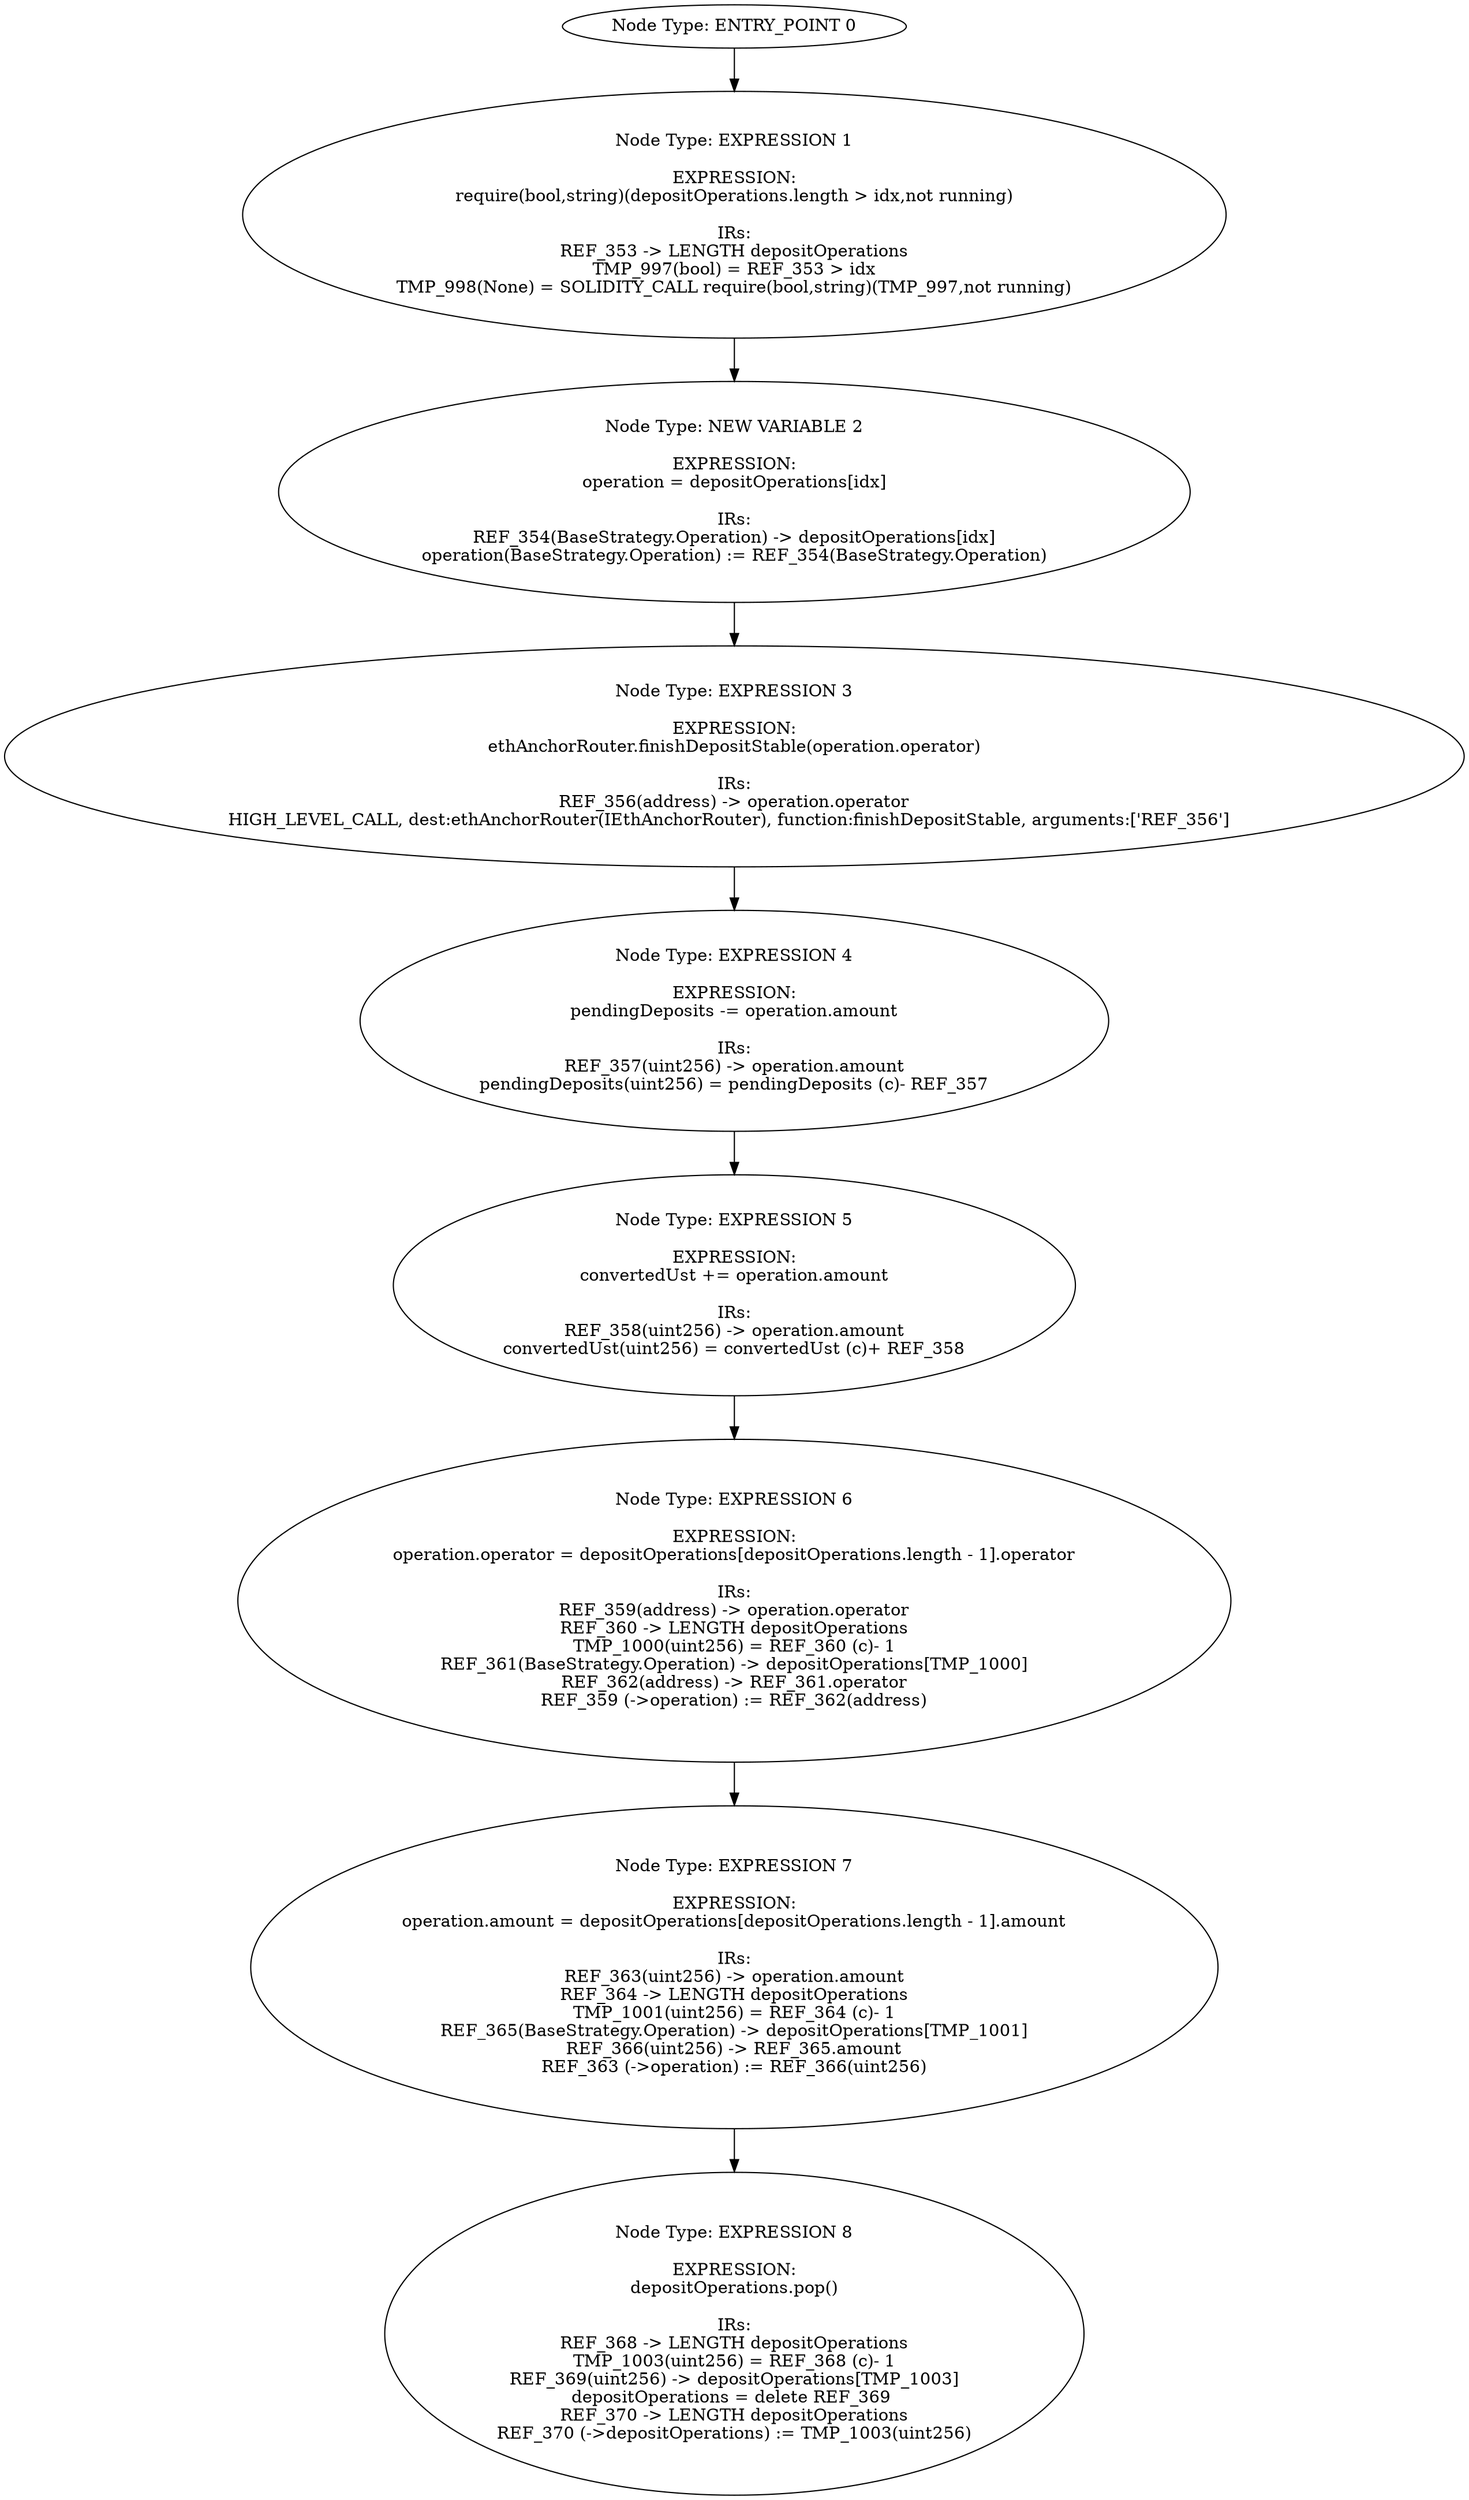 digraph{
0[label="Node Type: ENTRY_POINT 0
"];
0->1;
1[label="Node Type: EXPRESSION 1

EXPRESSION:
require(bool,string)(depositOperations.length > idx,not running)

IRs:
REF_353 -> LENGTH depositOperations
TMP_997(bool) = REF_353 > idx
TMP_998(None) = SOLIDITY_CALL require(bool,string)(TMP_997,not running)"];
1->2;
2[label="Node Type: NEW VARIABLE 2

EXPRESSION:
operation = depositOperations[idx]

IRs:
REF_354(BaseStrategy.Operation) -> depositOperations[idx]
operation(BaseStrategy.Operation) := REF_354(BaseStrategy.Operation)"];
2->3;
3[label="Node Type: EXPRESSION 3

EXPRESSION:
ethAnchorRouter.finishDepositStable(operation.operator)

IRs:
REF_356(address) -> operation.operator
HIGH_LEVEL_CALL, dest:ethAnchorRouter(IEthAnchorRouter), function:finishDepositStable, arguments:['REF_356']  "];
3->4;
4[label="Node Type: EXPRESSION 4

EXPRESSION:
pendingDeposits -= operation.amount

IRs:
REF_357(uint256) -> operation.amount
pendingDeposits(uint256) = pendingDeposits (c)- REF_357"];
4->5;
5[label="Node Type: EXPRESSION 5

EXPRESSION:
convertedUst += operation.amount

IRs:
REF_358(uint256) -> operation.amount
convertedUst(uint256) = convertedUst (c)+ REF_358"];
5->6;
6[label="Node Type: EXPRESSION 6

EXPRESSION:
operation.operator = depositOperations[depositOperations.length - 1].operator

IRs:
REF_359(address) -> operation.operator
REF_360 -> LENGTH depositOperations
TMP_1000(uint256) = REF_360 (c)- 1
REF_361(BaseStrategy.Operation) -> depositOperations[TMP_1000]
REF_362(address) -> REF_361.operator
REF_359 (->operation) := REF_362(address)"];
6->7;
7[label="Node Type: EXPRESSION 7

EXPRESSION:
operation.amount = depositOperations[depositOperations.length - 1].amount

IRs:
REF_363(uint256) -> operation.amount
REF_364 -> LENGTH depositOperations
TMP_1001(uint256) = REF_364 (c)- 1
REF_365(BaseStrategy.Operation) -> depositOperations[TMP_1001]
REF_366(uint256) -> REF_365.amount
REF_363 (->operation) := REF_366(uint256)"];
7->8;
8[label="Node Type: EXPRESSION 8

EXPRESSION:
depositOperations.pop()

IRs:
REF_368 -> LENGTH depositOperations
TMP_1003(uint256) = REF_368 (c)- 1
REF_369(uint256) -> depositOperations[TMP_1003]
depositOperations = delete REF_369 
REF_370 -> LENGTH depositOperations
REF_370 (->depositOperations) := TMP_1003(uint256)"];
}
